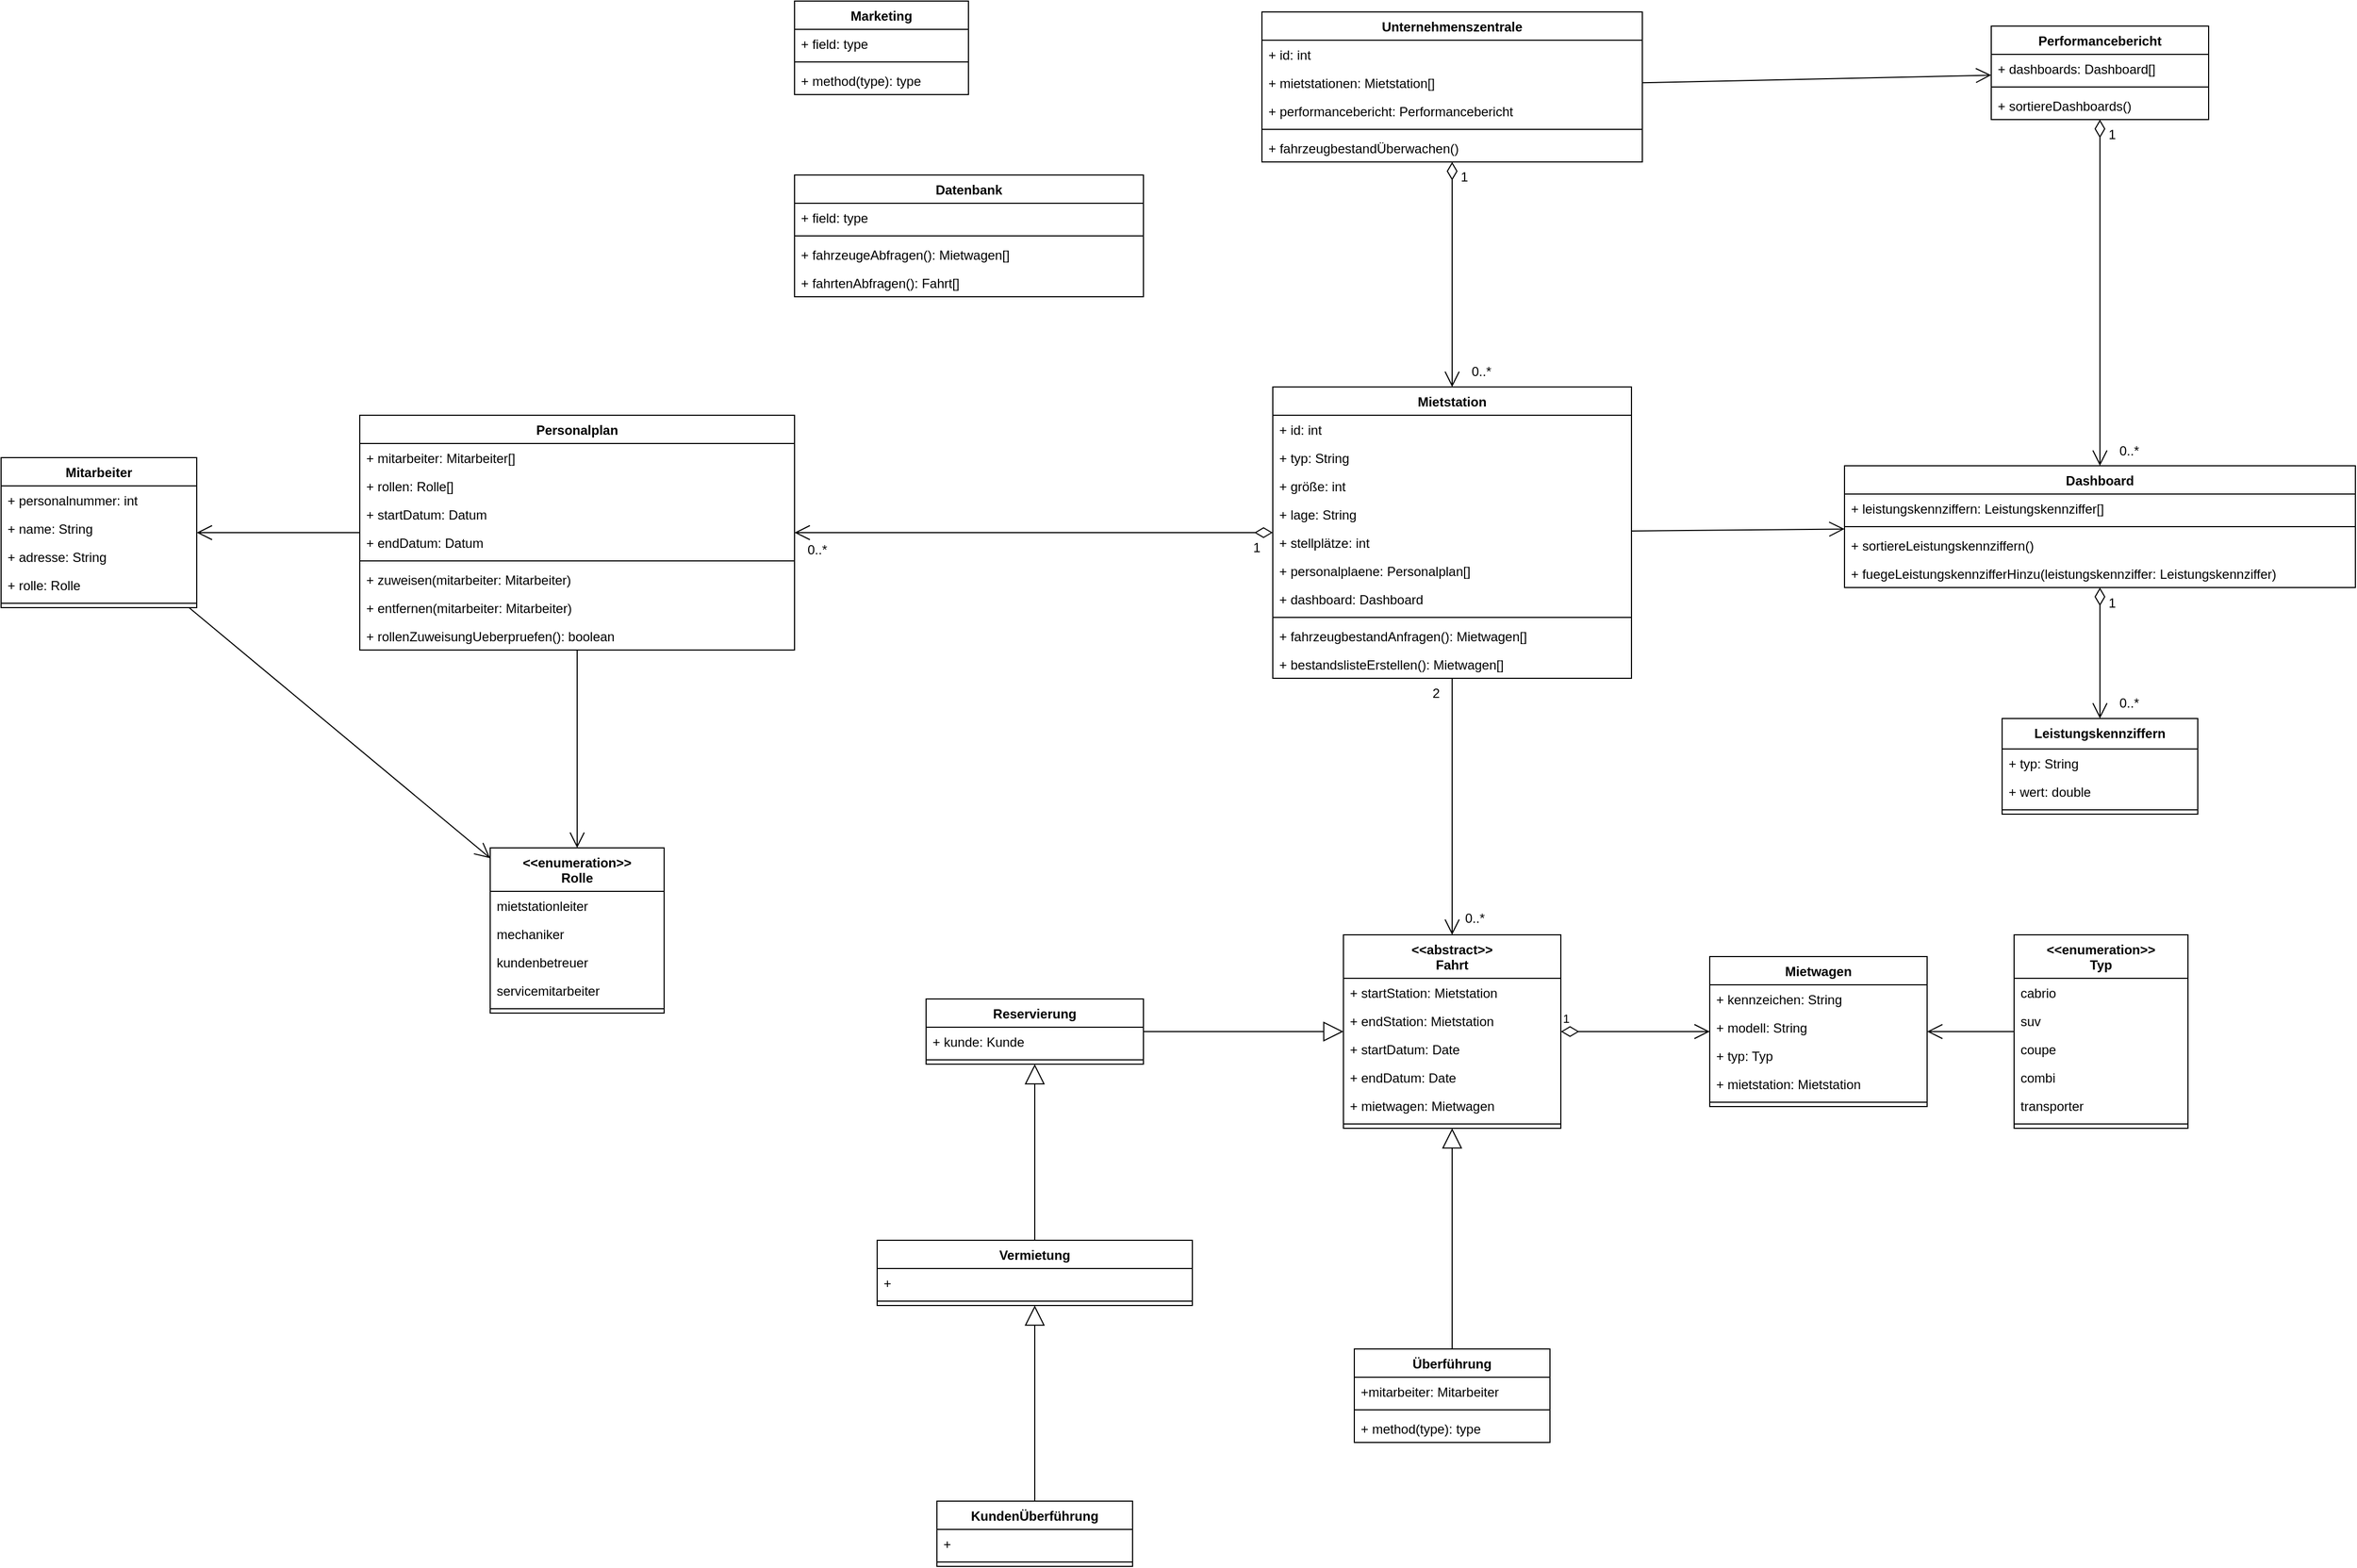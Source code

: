 <mxfile version="16.2.2" type="github">
  <diagram id="ZMPBVdDReR-dd0KNUXKv" name="Page-1">
    <mxGraphModel dx="3147" dy="881" grid="1" gridSize="10" guides="1" tooltips="1" connect="1" arrows="1" fold="1" page="1" pageScale="1" pageWidth="1600" pageHeight="900" math="0" shadow="0">
      <root>
        <mxCell id="0" />
        <mxCell id="1" parent="0" />
        <mxCell id="JOfPQrPtgQj5ozjjMgrj-1" value="Mietstation" style="swimlane;fontStyle=1;align=center;verticalAlign=top;childLayout=stackLayout;horizontal=1;startSize=26;horizontalStack=0;resizeParent=1;resizeParentMax=0;resizeLast=0;collapsible=1;marginBottom=0;" parent="1" vertex="1">
          <mxGeometry x="-81" y="395" width="330" height="268" as="geometry" />
        </mxCell>
        <mxCell id="JOfPQrPtgQj5ozjjMgrj-76" value="+ id: int" style="text;strokeColor=none;fillColor=none;align=left;verticalAlign=top;spacingLeft=4;spacingRight=4;overflow=hidden;rotatable=0;points=[[0,0.5],[1,0.5]];portConstraint=eastwest;" parent="JOfPQrPtgQj5ozjjMgrj-1" vertex="1">
          <mxGeometry y="26" width="330" height="26" as="geometry" />
        </mxCell>
        <mxCell id="JOfPQrPtgQj5ozjjMgrj-2" value="+ typ: String" style="text;strokeColor=none;fillColor=none;align=left;verticalAlign=top;spacingLeft=4;spacingRight=4;overflow=hidden;rotatable=0;points=[[0,0.5],[1,0.5]];portConstraint=eastwest;" parent="JOfPQrPtgQj5ozjjMgrj-1" vertex="1">
          <mxGeometry y="52" width="330" height="26" as="geometry" />
        </mxCell>
        <mxCell id="JOfPQrPtgQj5ozjjMgrj-73" value="+ größe: int" style="text;strokeColor=none;fillColor=none;align=left;verticalAlign=top;spacingLeft=4;spacingRight=4;overflow=hidden;rotatable=0;points=[[0,0.5],[1,0.5]];portConstraint=eastwest;" parent="JOfPQrPtgQj5ozjjMgrj-1" vertex="1">
          <mxGeometry y="78" width="330" height="26" as="geometry" />
        </mxCell>
        <mxCell id="JOfPQrPtgQj5ozjjMgrj-74" value="+ lage: String" style="text;strokeColor=none;fillColor=none;align=left;verticalAlign=top;spacingLeft=4;spacingRight=4;overflow=hidden;rotatable=0;points=[[0,0.5],[1,0.5]];portConstraint=eastwest;" parent="JOfPQrPtgQj5ozjjMgrj-1" vertex="1">
          <mxGeometry y="104" width="330" height="26" as="geometry" />
        </mxCell>
        <mxCell id="JOfPQrPtgQj5ozjjMgrj-77" value="+ stellplätze: int" style="text;strokeColor=none;fillColor=none;align=left;verticalAlign=top;spacingLeft=4;spacingRight=4;overflow=hidden;rotatable=0;points=[[0,0.5],[1,0.5]];portConstraint=eastwest;" parent="JOfPQrPtgQj5ozjjMgrj-1" vertex="1">
          <mxGeometry y="130" width="330" height="26" as="geometry" />
        </mxCell>
        <mxCell id="keo7LRHrqXR6IUppqkBO-17" value="+ personalplaene: Personalplan[]" style="text;strokeColor=none;fillColor=none;align=left;verticalAlign=top;spacingLeft=4;spacingRight=4;overflow=hidden;rotatable=0;points=[[0,0.5],[1,0.5]];portConstraint=eastwest;fontSize=12;" parent="JOfPQrPtgQj5ozjjMgrj-1" vertex="1">
          <mxGeometry y="156" width="330" height="26" as="geometry" />
        </mxCell>
        <mxCell id="keo7LRHrqXR6IUppqkBO-25" value="+ dashboard: Dashboard" style="text;strokeColor=none;fillColor=none;align=left;verticalAlign=top;spacingLeft=4;spacingRight=4;overflow=hidden;rotatable=0;points=[[0,0.5],[1,0.5]];portConstraint=eastwest;fontSize=12;" parent="JOfPQrPtgQj5ozjjMgrj-1" vertex="1">
          <mxGeometry y="182" width="330" height="26" as="geometry" />
        </mxCell>
        <mxCell id="JOfPQrPtgQj5ozjjMgrj-3" value="" style="line;strokeWidth=1;fillColor=none;align=left;verticalAlign=middle;spacingTop=-1;spacingLeft=3;spacingRight=3;rotatable=0;labelPosition=right;points=[];portConstraint=eastwest;" parent="JOfPQrPtgQj5ozjjMgrj-1" vertex="1">
          <mxGeometry y="208" width="330" height="8" as="geometry" />
        </mxCell>
        <mxCell id="JOfPQrPtgQj5ozjjMgrj-243" value="+ fahrzeugbestandAnfragen(): Mietwagen[]" style="text;strokeColor=none;fillColor=none;align=left;verticalAlign=top;spacingLeft=4;spacingRight=4;overflow=hidden;rotatable=0;points=[[0,0.5],[1,0.5]];portConstraint=eastwest;" parent="JOfPQrPtgQj5ozjjMgrj-1" vertex="1">
          <mxGeometry y="216" width="330" height="26" as="geometry" />
        </mxCell>
        <mxCell id="MEVId7LGXu_88SaHKJN4-26" value="+ bestandslisteErstellen(): Mietwagen[]" style="text;strokeColor=none;fillColor=none;align=left;verticalAlign=top;spacingLeft=4;spacingRight=4;overflow=hidden;rotatable=0;points=[[0,0.5],[1,0.5]];portConstraint=eastwest;" vertex="1" parent="JOfPQrPtgQj5ozjjMgrj-1">
          <mxGeometry y="242" width="330" height="26" as="geometry" />
        </mxCell>
        <mxCell id="JOfPQrPtgQj5ozjjMgrj-5" value="Mietwagen" style="swimlane;fontStyle=1;align=center;verticalAlign=top;childLayout=stackLayout;horizontal=1;startSize=26;horizontalStack=0;resizeParent=1;resizeParentMax=0;resizeLast=0;collapsible=1;marginBottom=0;" parent="1" vertex="1">
          <mxGeometry x="321" y="919" width="200" height="138" as="geometry" />
        </mxCell>
        <mxCell id="JOfPQrPtgQj5ozjjMgrj-6" value="+ kennzeichen: String" style="text;strokeColor=none;fillColor=none;align=left;verticalAlign=top;spacingLeft=4;spacingRight=4;overflow=hidden;rotatable=0;points=[[0,0.5],[1,0.5]];portConstraint=eastwest;" parent="JOfPQrPtgQj5ozjjMgrj-5" vertex="1">
          <mxGeometry y="26" width="200" height="26" as="geometry" />
        </mxCell>
        <mxCell id="JOfPQrPtgQj5ozjjMgrj-118" value="+ modell: String" style="text;strokeColor=none;fillColor=none;align=left;verticalAlign=top;spacingLeft=4;spacingRight=4;overflow=hidden;rotatable=0;points=[[0,0.5],[1,0.5]];portConstraint=eastwest;" parent="JOfPQrPtgQj5ozjjMgrj-5" vertex="1">
          <mxGeometry y="52" width="200" height="26" as="geometry" />
        </mxCell>
        <mxCell id="keo7LRHrqXR6IUppqkBO-39" value="+ typ: Typ" style="text;strokeColor=none;fillColor=none;align=left;verticalAlign=top;spacingLeft=4;spacingRight=4;overflow=hidden;rotatable=0;points=[[0,0.5],[1,0.5]];portConstraint=eastwest;fontSize=12;" parent="JOfPQrPtgQj5ozjjMgrj-5" vertex="1">
          <mxGeometry y="78" width="200" height="26" as="geometry" />
        </mxCell>
        <mxCell id="keo7LRHrqXR6IUppqkBO-50" value="+ mietstation: Mietstation" style="text;strokeColor=none;fillColor=none;align=left;verticalAlign=top;spacingLeft=4;spacingRight=4;overflow=hidden;rotatable=0;points=[[0,0.5],[1,0.5]];portConstraint=eastwest;fontSize=12;" parent="JOfPQrPtgQj5ozjjMgrj-5" vertex="1">
          <mxGeometry y="104" width="200" height="26" as="geometry" />
        </mxCell>
        <mxCell id="JOfPQrPtgQj5ozjjMgrj-7" value="" style="line;strokeWidth=1;fillColor=none;align=left;verticalAlign=middle;spacingTop=-1;spacingLeft=3;spacingRight=3;rotatable=0;labelPosition=right;points=[];portConstraint=eastwest;" parent="JOfPQrPtgQj5ozjjMgrj-5" vertex="1">
          <mxGeometry y="130" width="200" height="8" as="geometry" />
        </mxCell>
        <mxCell id="JOfPQrPtgQj5ozjjMgrj-29" value="Unternehmenszentrale" style="swimlane;fontStyle=1;align=center;verticalAlign=top;childLayout=stackLayout;horizontal=1;startSize=26;horizontalStack=0;resizeParent=1;resizeParentMax=0;resizeLast=0;collapsible=1;marginBottom=0;" parent="1" vertex="1">
          <mxGeometry x="-91" y="50" width="350" height="138" as="geometry" />
        </mxCell>
        <mxCell id="JOfPQrPtgQj5ozjjMgrj-75" value="+ id: int" style="text;strokeColor=none;fillColor=none;align=left;verticalAlign=top;spacingLeft=4;spacingRight=4;overflow=hidden;rotatable=0;points=[[0,0.5],[1,0.5]];portConstraint=eastwest;" parent="JOfPQrPtgQj5ozjjMgrj-29" vertex="1">
          <mxGeometry y="26" width="350" height="26" as="geometry" />
        </mxCell>
        <mxCell id="keo7LRHrqXR6IUppqkBO-21" value="+ mietstationen: Mietstation[]" style="text;strokeColor=none;fillColor=none;align=left;verticalAlign=top;spacingLeft=4;spacingRight=4;overflow=hidden;rotatable=0;points=[[0,0.5],[1,0.5]];portConstraint=eastwest;fontSize=12;" parent="JOfPQrPtgQj5ozjjMgrj-29" vertex="1">
          <mxGeometry y="52" width="350" height="26" as="geometry" />
        </mxCell>
        <mxCell id="JOfPQrPtgQj5ozjjMgrj-183" value="+ performancebericht: Performancebericht" style="text;strokeColor=none;fillColor=none;align=left;verticalAlign=top;spacingLeft=4;spacingRight=4;overflow=hidden;rotatable=0;points=[[0,0.5],[1,0.5]];portConstraint=eastwest;" parent="JOfPQrPtgQj5ozjjMgrj-29" vertex="1">
          <mxGeometry y="78" width="350" height="26" as="geometry" />
        </mxCell>
        <mxCell id="JOfPQrPtgQj5ozjjMgrj-31" value="" style="line;strokeWidth=1;fillColor=none;align=left;verticalAlign=middle;spacingTop=-1;spacingLeft=3;spacingRight=3;rotatable=0;labelPosition=right;points=[];portConstraint=eastwest;" parent="JOfPQrPtgQj5ozjjMgrj-29" vertex="1">
          <mxGeometry y="104" width="350" height="8" as="geometry" />
        </mxCell>
        <mxCell id="MEVId7LGXu_88SaHKJN4-25" value="+ fahrzeugbestandÜberwachen()" style="text;strokeColor=none;fillColor=none;align=left;verticalAlign=top;spacingLeft=4;spacingRight=4;overflow=hidden;rotatable=0;points=[[0,0.5],[1,0.5]];portConstraint=eastwest;" vertex="1" parent="JOfPQrPtgQj5ozjjMgrj-29">
          <mxGeometry y="112" width="350" height="26" as="geometry" />
        </mxCell>
        <mxCell id="JOfPQrPtgQj5ozjjMgrj-33" value="Performancebericht" style="swimlane;fontStyle=1;align=center;verticalAlign=top;childLayout=stackLayout;horizontal=1;startSize=26;horizontalStack=0;resizeParent=1;resizeParentMax=0;resizeLast=0;collapsible=1;marginBottom=0;" parent="1" vertex="1">
          <mxGeometry x="580" y="63" width="200" height="86" as="geometry" />
        </mxCell>
        <mxCell id="JOfPQrPtgQj5ozjjMgrj-34" value="+ dashboards: Dashboard[]" style="text;strokeColor=none;fillColor=none;align=left;verticalAlign=top;spacingLeft=4;spacingRight=4;overflow=hidden;rotatable=0;points=[[0,0.5],[1,0.5]];portConstraint=eastwest;" parent="JOfPQrPtgQj5ozjjMgrj-33" vertex="1">
          <mxGeometry y="26" width="200" height="26" as="geometry" />
        </mxCell>
        <mxCell id="JOfPQrPtgQj5ozjjMgrj-35" value="" style="line;strokeWidth=1;fillColor=none;align=left;verticalAlign=middle;spacingTop=-1;spacingLeft=3;spacingRight=3;rotatable=0;labelPosition=right;points=[];portConstraint=eastwest;" parent="JOfPQrPtgQj5ozjjMgrj-33" vertex="1">
          <mxGeometry y="52" width="200" height="8" as="geometry" />
        </mxCell>
        <mxCell id="keo7LRHrqXR6IUppqkBO-32" value="+ sortiereDashboards()" style="text;strokeColor=none;fillColor=none;align=left;verticalAlign=top;spacingLeft=4;spacingRight=4;overflow=hidden;rotatable=0;points=[[0,0.5],[1,0.5]];portConstraint=eastwest;fontSize=12;" parent="JOfPQrPtgQj5ozjjMgrj-33" vertex="1">
          <mxGeometry y="60" width="200" height="26" as="geometry" />
        </mxCell>
        <mxCell id="JOfPQrPtgQj5ozjjMgrj-37" value="Dashboard" style="swimlane;fontStyle=1;align=center;verticalAlign=top;childLayout=stackLayout;horizontal=1;startSize=26;horizontalStack=0;resizeParent=1;resizeParentMax=0;resizeLast=0;collapsible=1;marginBottom=0;" parent="1" vertex="1">
          <mxGeometry x="445" y="467.53" width="470" height="112" as="geometry" />
        </mxCell>
        <mxCell id="keo7LRHrqXR6IUppqkBO-27" value="+ leistungskennziffern: Leistungskennziffer[]" style="text;strokeColor=none;fillColor=none;align=left;verticalAlign=top;spacingLeft=4;spacingRight=4;overflow=hidden;rotatable=0;points=[[0,0.5],[1,0.5]];portConstraint=eastwest;fontSize=12;" parent="JOfPQrPtgQj5ozjjMgrj-37" vertex="1">
          <mxGeometry y="26" width="470" height="26" as="geometry" />
        </mxCell>
        <mxCell id="JOfPQrPtgQj5ozjjMgrj-39" value="" style="line;strokeWidth=1;fillColor=none;align=left;verticalAlign=middle;spacingTop=-1;spacingLeft=3;spacingRight=3;rotatable=0;labelPosition=right;points=[];portConstraint=eastwest;" parent="JOfPQrPtgQj5ozjjMgrj-37" vertex="1">
          <mxGeometry y="52" width="470" height="8" as="geometry" />
        </mxCell>
        <mxCell id="keo7LRHrqXR6IUppqkBO-33" value="+ sortiereLeistungskennziffern()" style="text;strokeColor=none;fillColor=none;align=left;verticalAlign=top;spacingLeft=4;spacingRight=4;overflow=hidden;rotatable=0;points=[[0,0.5],[1,0.5]];portConstraint=eastwest;fontSize=12;" parent="JOfPQrPtgQj5ozjjMgrj-37" vertex="1">
          <mxGeometry y="60" width="470" height="26" as="geometry" />
        </mxCell>
        <mxCell id="keo7LRHrqXR6IUppqkBO-31" value="+ fuegeLeistungskennzifferHinzu(leistungskennziffer: Leistungskennziffer)" style="text;strokeColor=none;fillColor=none;align=left;verticalAlign=top;spacingLeft=4;spacingRight=4;overflow=hidden;rotatable=0;points=[[0,0.5],[1,0.5]];portConstraint=eastwest;fontSize=12;" parent="JOfPQrPtgQj5ozjjMgrj-37" vertex="1">
          <mxGeometry y="86" width="470" height="26" as="geometry" />
        </mxCell>
        <mxCell id="JOfPQrPtgQj5ozjjMgrj-41" value="Mitarbeiter" style="swimlane;fontStyle=1;align=center;verticalAlign=top;childLayout=stackLayout;horizontal=1;startSize=26;horizontalStack=0;resizeParent=1;resizeParentMax=0;resizeLast=0;collapsible=1;marginBottom=0;" parent="1" vertex="1">
          <mxGeometry x="-1251" y="460" width="180" height="138" as="geometry" />
        </mxCell>
        <mxCell id="JOfPQrPtgQj5ozjjMgrj-206" value="+ personalnummer: int" style="text;strokeColor=none;fillColor=none;align=left;verticalAlign=top;spacingLeft=4;spacingRight=4;overflow=hidden;rotatable=0;points=[[0,0.5],[1,0.5]];portConstraint=eastwest;" parent="JOfPQrPtgQj5ozjjMgrj-41" vertex="1">
          <mxGeometry y="26" width="180" height="26" as="geometry" />
        </mxCell>
        <mxCell id="keo7LRHrqXR6IUppqkBO-5" value="+ name: String" style="text;strokeColor=none;fillColor=none;align=left;verticalAlign=top;spacingLeft=4;spacingRight=4;overflow=hidden;rotatable=0;points=[[0,0.5],[1,0.5]];portConstraint=eastwest;fontSize=12;" parent="JOfPQrPtgQj5ozjjMgrj-41" vertex="1">
          <mxGeometry y="52" width="180" height="26" as="geometry" />
        </mxCell>
        <mxCell id="keo7LRHrqXR6IUppqkBO-6" value="+ adresse: String" style="text;strokeColor=none;fillColor=none;align=left;verticalAlign=top;spacingLeft=4;spacingRight=4;overflow=hidden;rotatable=0;points=[[0,0.5],[1,0.5]];portConstraint=eastwest;fontSize=12;" parent="JOfPQrPtgQj5ozjjMgrj-41" vertex="1">
          <mxGeometry y="78" width="180" height="26" as="geometry" />
        </mxCell>
        <mxCell id="JOfPQrPtgQj5ozjjMgrj-42" value="+ rolle: Rolle" style="text;strokeColor=none;fillColor=none;align=left;verticalAlign=top;spacingLeft=4;spacingRight=4;overflow=hidden;rotatable=0;points=[[0,0.5],[1,0.5]];portConstraint=eastwest;" parent="JOfPQrPtgQj5ozjjMgrj-41" vertex="1">
          <mxGeometry y="104" width="180" height="26" as="geometry" />
        </mxCell>
        <mxCell id="JOfPQrPtgQj5ozjjMgrj-43" value="" style="line;strokeWidth=1;fillColor=none;align=left;verticalAlign=middle;spacingTop=-1;spacingLeft=3;spacingRight=3;rotatable=0;labelPosition=right;points=[];portConstraint=eastwest;" parent="JOfPQrPtgQj5ozjjMgrj-41" vertex="1">
          <mxGeometry y="130" width="180" height="8" as="geometry" />
        </mxCell>
        <mxCell id="JOfPQrPtgQj5ozjjMgrj-45" value="&lt;&lt;enumeration&gt;&gt;&#xa;Rolle" style="swimlane;fontStyle=1;align=center;verticalAlign=top;childLayout=stackLayout;horizontal=1;startSize=40;horizontalStack=0;resizeParent=1;resizeParentMax=0;resizeLast=0;collapsible=1;marginBottom=0;" parent="1" vertex="1">
          <mxGeometry x="-801" y="819" width="160" height="152" as="geometry" />
        </mxCell>
        <mxCell id="JOfPQrPtgQj5ozjjMgrj-46" value="mietstationleiter" style="text;strokeColor=none;fillColor=none;align=left;verticalAlign=top;spacingLeft=4;spacingRight=4;overflow=hidden;rotatable=0;points=[[0,0.5],[1,0.5]];portConstraint=eastwest;" parent="JOfPQrPtgQj5ozjjMgrj-45" vertex="1">
          <mxGeometry y="40" width="160" height="26" as="geometry" />
        </mxCell>
        <mxCell id="keo7LRHrqXR6IUppqkBO-7" value="mechaniker" style="text;strokeColor=none;fillColor=none;align=left;verticalAlign=top;spacingLeft=4;spacingRight=4;overflow=hidden;rotatable=0;points=[[0,0.5],[1,0.5]];portConstraint=eastwest;fontSize=12;" parent="JOfPQrPtgQj5ozjjMgrj-45" vertex="1">
          <mxGeometry y="66" width="160" height="26" as="geometry" />
        </mxCell>
        <mxCell id="keo7LRHrqXR6IUppqkBO-8" value="kundenbetreuer" style="text;strokeColor=none;fillColor=none;align=left;verticalAlign=top;spacingLeft=4;spacingRight=4;overflow=hidden;rotatable=0;points=[[0,0.5],[1,0.5]];portConstraint=eastwest;fontSize=12;" parent="JOfPQrPtgQj5ozjjMgrj-45" vertex="1">
          <mxGeometry y="92" width="160" height="26" as="geometry" />
        </mxCell>
        <mxCell id="keo7LRHrqXR6IUppqkBO-9" value="servicemitarbeiter" style="text;strokeColor=none;fillColor=none;align=left;verticalAlign=top;spacingLeft=4;spacingRight=4;overflow=hidden;rotatable=0;points=[[0,0.5],[1,0.5]];portConstraint=eastwest;fontSize=12;" parent="JOfPQrPtgQj5ozjjMgrj-45" vertex="1">
          <mxGeometry y="118" width="160" height="26" as="geometry" />
        </mxCell>
        <mxCell id="JOfPQrPtgQj5ozjjMgrj-47" value="" style="line;strokeWidth=1;fillColor=none;align=left;verticalAlign=middle;spacingTop=-1;spacingLeft=3;spacingRight=3;rotatable=0;labelPosition=right;points=[];portConstraint=eastwest;" parent="JOfPQrPtgQj5ozjjMgrj-45" vertex="1">
          <mxGeometry y="144" width="160" height="8" as="geometry" />
        </mxCell>
        <mxCell id="JOfPQrPtgQj5ozjjMgrj-53" value="Vermietung" style="swimlane;fontStyle=1;align=center;verticalAlign=top;childLayout=stackLayout;horizontal=1;startSize=26;horizontalStack=0;resizeParent=1;resizeParentMax=0;resizeLast=0;collapsible=1;marginBottom=0;" parent="1" vertex="1">
          <mxGeometry x="-445" y="1180" width="290" height="60" as="geometry" />
        </mxCell>
        <mxCell id="MEVId7LGXu_88SaHKJN4-15" value="+ " style="text;strokeColor=none;fillColor=none;align=left;verticalAlign=top;spacingLeft=4;spacingRight=4;overflow=hidden;rotatable=0;points=[[0,0.5],[1,0.5]];portConstraint=eastwest;" vertex="1" parent="JOfPQrPtgQj5ozjjMgrj-53">
          <mxGeometry y="26" width="290" height="26" as="geometry" />
        </mxCell>
        <mxCell id="JOfPQrPtgQj5ozjjMgrj-55" value="" style="line;strokeWidth=1;fillColor=none;align=left;verticalAlign=middle;spacingTop=-1;spacingLeft=3;spacingRight=3;rotatable=0;labelPosition=right;points=[];portConstraint=eastwest;" parent="JOfPQrPtgQj5ozjjMgrj-53" vertex="1">
          <mxGeometry y="52" width="290" height="8" as="geometry" />
        </mxCell>
        <mxCell id="JOfPQrPtgQj5ozjjMgrj-125" value="Reservierung" style="swimlane;fontStyle=1;align=center;verticalAlign=top;childLayout=stackLayout;horizontal=1;startSize=26;horizontalStack=0;resizeParent=1;resizeParentMax=0;resizeLast=0;collapsible=1;marginBottom=0;" parent="1" vertex="1">
          <mxGeometry x="-400" y="958" width="200" height="60" as="geometry" />
        </mxCell>
        <mxCell id="MEVId7LGXu_88SaHKJN4-6" value="+ kunde: Kunde" style="text;strokeColor=none;fillColor=none;align=left;verticalAlign=top;spacingLeft=4;spacingRight=4;overflow=hidden;rotatable=0;points=[[0,0.5],[1,0.5]];portConstraint=eastwest;" vertex="1" parent="JOfPQrPtgQj5ozjjMgrj-125">
          <mxGeometry y="26" width="200" height="26" as="geometry" />
        </mxCell>
        <mxCell id="JOfPQrPtgQj5ozjjMgrj-127" value="" style="line;strokeWidth=1;fillColor=none;align=left;verticalAlign=middle;spacingTop=-1;spacingLeft=3;spacingRight=3;rotatable=0;labelPosition=right;points=[];portConstraint=eastwest;" parent="JOfPQrPtgQj5ozjjMgrj-125" vertex="1">
          <mxGeometry y="52" width="200" height="8" as="geometry" />
        </mxCell>
        <mxCell id="JOfPQrPtgQj5ozjjMgrj-156" value="Leistungskennziffern" style="swimlane;fontStyle=1;align=center;verticalAlign=top;childLayout=stackLayout;horizontal=1;startSize=28;horizontalStack=0;resizeParent=1;resizeParentMax=0;resizeLast=0;collapsible=1;marginBottom=0;" parent="1" vertex="1">
          <mxGeometry x="590" y="700" width="180" height="88" as="geometry" />
        </mxCell>
        <mxCell id="JOfPQrPtgQj5ozjjMgrj-162" value="+ typ: String" style="text;strokeColor=none;fillColor=none;align=left;verticalAlign=top;spacingLeft=4;spacingRight=4;overflow=hidden;rotatable=0;points=[[0,0.5],[1,0.5]];portConstraint=eastwest;" parent="JOfPQrPtgQj5ozjjMgrj-156" vertex="1">
          <mxGeometry y="28" width="180" height="26" as="geometry" />
        </mxCell>
        <mxCell id="JOfPQrPtgQj5ozjjMgrj-176" value="+ wert: double" style="text;strokeColor=none;fillColor=none;align=left;verticalAlign=top;spacingLeft=4;spacingRight=4;overflow=hidden;rotatable=0;points=[[0,0.5],[1,0.5]];portConstraint=eastwest;" parent="JOfPQrPtgQj5ozjjMgrj-156" vertex="1">
          <mxGeometry y="54" width="180" height="26" as="geometry" />
        </mxCell>
        <mxCell id="JOfPQrPtgQj5ozjjMgrj-158" value="" style="line;strokeWidth=1;fillColor=none;align=left;verticalAlign=middle;spacingTop=-1;spacingLeft=3;spacingRight=3;rotatable=0;labelPosition=right;points=[];portConstraint=eastwest;" parent="JOfPQrPtgQj5ozjjMgrj-156" vertex="1">
          <mxGeometry y="80" width="180" height="8" as="geometry" />
        </mxCell>
        <mxCell id="JOfPQrPtgQj5ozjjMgrj-196" value="Personalplan" style="swimlane;fontStyle=1;align=center;verticalAlign=top;childLayout=stackLayout;horizontal=1;startSize=26;horizontalStack=0;resizeParent=1;resizeParentMax=0;resizeLast=0;collapsible=1;marginBottom=0;" parent="1" vertex="1">
          <mxGeometry x="-921" y="421" width="400" height="216" as="geometry" />
        </mxCell>
        <mxCell id="JOfPQrPtgQj5ozjjMgrj-217" value="+ mitarbeiter: Mitarbeiter[]" style="text;strokeColor=none;fillColor=none;align=left;verticalAlign=top;spacingLeft=4;spacingRight=4;overflow=hidden;rotatable=0;points=[[0,0.5],[1,0.5]];portConstraint=eastwest;" parent="JOfPQrPtgQj5ozjjMgrj-196" vertex="1">
          <mxGeometry y="26" width="400" height="26" as="geometry" />
        </mxCell>
        <mxCell id="keo7LRHrqXR6IUppqkBO-4" value="+ rollen: Rolle[]" style="text;strokeColor=none;fillColor=none;align=left;verticalAlign=top;spacingLeft=4;spacingRight=4;overflow=hidden;rotatable=0;points=[[0,0.5],[1,0.5]];portConstraint=eastwest;fontSize=12;" parent="JOfPQrPtgQj5ozjjMgrj-196" vertex="1">
          <mxGeometry y="52" width="400" height="26" as="geometry" />
        </mxCell>
        <mxCell id="keo7LRHrqXR6IUppqkBO-2" value="+ startDatum: Datum" style="text;strokeColor=none;fillColor=none;align=left;verticalAlign=top;spacingLeft=4;spacingRight=4;overflow=hidden;rotatable=0;points=[[0,0.5],[1,0.5]];portConstraint=eastwest;fontSize=12;" parent="JOfPQrPtgQj5ozjjMgrj-196" vertex="1">
          <mxGeometry y="78" width="400" height="26" as="geometry" />
        </mxCell>
        <mxCell id="keo7LRHrqXR6IUppqkBO-3" value="+ endDatum: Datum" style="text;strokeColor=none;fillColor=none;align=left;verticalAlign=top;spacingLeft=4;spacingRight=4;overflow=hidden;rotatable=0;points=[[0,0.5],[1,0.5]];portConstraint=eastwest;fontSize=12;" parent="JOfPQrPtgQj5ozjjMgrj-196" vertex="1">
          <mxGeometry y="104" width="400" height="26" as="geometry" />
        </mxCell>
        <mxCell id="JOfPQrPtgQj5ozjjMgrj-198" value="" style="line;strokeWidth=1;fillColor=none;align=left;verticalAlign=middle;spacingTop=-1;spacingLeft=3;spacingRight=3;rotatable=0;labelPosition=right;points=[];portConstraint=eastwest;" parent="JOfPQrPtgQj5ozjjMgrj-196" vertex="1">
          <mxGeometry y="130" width="400" height="8" as="geometry" />
        </mxCell>
        <mxCell id="JOfPQrPtgQj5ozjjMgrj-199" value="+ zuweisen(mitarbeiter: Mitarbeiter)" style="text;strokeColor=none;fillColor=none;align=left;verticalAlign=top;spacingLeft=4;spacingRight=4;overflow=hidden;rotatable=0;points=[[0,0.5],[1,0.5]];portConstraint=eastwest;" parent="JOfPQrPtgQj5ozjjMgrj-196" vertex="1">
          <mxGeometry y="138" width="400" height="26" as="geometry" />
        </mxCell>
        <mxCell id="JOfPQrPtgQj5ozjjMgrj-219" value="+ entfernen(mitarbeiter: Mitarbeiter)" style="text;strokeColor=none;fillColor=none;align=left;verticalAlign=top;spacingLeft=4;spacingRight=4;overflow=hidden;rotatable=0;points=[[0,0.5],[1,0.5]];portConstraint=eastwest;" parent="JOfPQrPtgQj5ozjjMgrj-196" vertex="1">
          <mxGeometry y="164" width="400" height="26" as="geometry" />
        </mxCell>
        <mxCell id="JOfPQrPtgQj5ozjjMgrj-218" value="+ rollenZuweisungUeberpruefen(): boolean" style="text;strokeColor=none;fillColor=none;align=left;verticalAlign=top;spacingLeft=4;spacingRight=4;overflow=hidden;rotatable=0;points=[[0,0.5],[1,0.5]];portConstraint=eastwest;" parent="JOfPQrPtgQj5ozjjMgrj-196" vertex="1">
          <mxGeometry y="190" width="400" height="26" as="geometry" />
        </mxCell>
        <mxCell id="JOfPQrPtgQj5ozjjMgrj-239" value="Überführung" style="swimlane;fontStyle=1;align=center;verticalAlign=top;childLayout=stackLayout;horizontal=1;startSize=26;horizontalStack=0;resizeParent=1;resizeParentMax=0;resizeLast=0;collapsible=1;marginBottom=0;" parent="1" vertex="1">
          <mxGeometry x="-6" y="1280" width="180" height="86" as="geometry" />
        </mxCell>
        <mxCell id="JOfPQrPtgQj5ozjjMgrj-240" value="+mitarbeiter: Mitarbeiter" style="text;strokeColor=none;fillColor=none;align=left;verticalAlign=top;spacingLeft=4;spacingRight=4;overflow=hidden;rotatable=0;points=[[0,0.5],[1,0.5]];portConstraint=eastwest;" parent="JOfPQrPtgQj5ozjjMgrj-239" vertex="1">
          <mxGeometry y="26" width="180" height="26" as="geometry" />
        </mxCell>
        <mxCell id="JOfPQrPtgQj5ozjjMgrj-241" value="" style="line;strokeWidth=1;fillColor=none;align=left;verticalAlign=middle;spacingTop=-1;spacingLeft=3;spacingRight=3;rotatable=0;labelPosition=right;points=[];portConstraint=eastwest;" parent="JOfPQrPtgQj5ozjjMgrj-239" vertex="1">
          <mxGeometry y="52" width="180" height="8" as="geometry" />
        </mxCell>
        <mxCell id="JOfPQrPtgQj5ozjjMgrj-242" value="+ method(type): type" style="text;strokeColor=none;fillColor=none;align=left;verticalAlign=top;spacingLeft=4;spacingRight=4;overflow=hidden;rotatable=0;points=[[0,0.5],[1,0.5]];portConstraint=eastwest;" parent="JOfPQrPtgQj5ozjjMgrj-239" vertex="1">
          <mxGeometry y="60" width="180" height="26" as="geometry" />
        </mxCell>
        <mxCell id="keo7LRHrqXR6IUppqkBO-13" value="" style="endArrow=open;endFill=1;endSize=12;html=1;rounded=0;fontSize=12;" parent="1" source="JOfPQrPtgQj5ozjjMgrj-41" target="JOfPQrPtgQj5ozjjMgrj-45" edge="1">
          <mxGeometry width="160" relative="1" as="geometry">
            <mxPoint x="-561" y="861" as="sourcePoint" />
            <mxPoint x="-401" y="861" as="targetPoint" />
          </mxGeometry>
        </mxCell>
        <mxCell id="keo7LRHrqXR6IUppqkBO-15" value="" style="endArrow=open;endFill=1;endSize=12;html=1;rounded=0;fontSize=12;" parent="1" source="JOfPQrPtgQj5ozjjMgrj-196" target="JOfPQrPtgQj5ozjjMgrj-41" edge="1">
          <mxGeometry width="160" relative="1" as="geometry">
            <mxPoint x="-821" y="801" as="sourcePoint" />
            <mxPoint x="-661" y="801" as="targetPoint" />
          </mxGeometry>
        </mxCell>
        <mxCell id="keo7LRHrqXR6IUppqkBO-16" value="" style="endArrow=open;endFill=1;endSize=12;html=1;rounded=0;fontSize=12;" parent="1" source="JOfPQrPtgQj5ozjjMgrj-196" target="JOfPQrPtgQj5ozjjMgrj-45" edge="1">
          <mxGeometry width="160" relative="1" as="geometry">
            <mxPoint x="-331" y="581" as="sourcePoint" />
            <mxPoint x="-171" y="581" as="targetPoint" />
          </mxGeometry>
        </mxCell>
        <mxCell id="keo7LRHrqXR6IUppqkBO-18" value="" style="endArrow=open;html=1;endSize=12;startArrow=diamondThin;startSize=14;startFill=0;edgeStyle=orthogonalEdgeStyle;rounded=0;fontSize=12;" parent="1" source="JOfPQrPtgQj5ozjjMgrj-1" target="JOfPQrPtgQj5ozjjMgrj-196" edge="1">
          <mxGeometry relative="1" as="geometry">
            <mxPoint x="-241" y="651" as="sourcePoint" />
            <mxPoint x="-361" y="711" as="targetPoint" />
          </mxGeometry>
        </mxCell>
        <mxCell id="keo7LRHrqXR6IUppqkBO-19" value="1" style="edgeLabel;resizable=0;html=1;align=left;verticalAlign=top;fontSize=12;" parent="keo7LRHrqXR6IUppqkBO-18" connectable="0" vertex="1">
          <mxGeometry x="-1" relative="1" as="geometry">
            <mxPoint x="-20" as="offset" />
          </mxGeometry>
        </mxCell>
        <mxCell id="keo7LRHrqXR6IUppqkBO-20" value="0..*" style="edgeLabel;resizable=0;html=1;align=right;verticalAlign=top;fontSize=12;" parent="keo7LRHrqXR6IUppqkBO-18" connectable="0" vertex="1">
          <mxGeometry x="1" relative="1" as="geometry">
            <mxPoint x="30" y="2" as="offset" />
          </mxGeometry>
        </mxCell>
        <mxCell id="keo7LRHrqXR6IUppqkBO-22" value="" style="endArrow=open;html=1;endSize=12;startArrow=diamondThin;startSize=14;startFill=0;edgeStyle=orthogonalEdgeStyle;rounded=0;fontSize=12;" parent="1" source="JOfPQrPtgQj5ozjjMgrj-29" target="JOfPQrPtgQj5ozjjMgrj-1" edge="1">
          <mxGeometry relative="1" as="geometry">
            <mxPoint x="-150" y="370" as="sourcePoint" />
            <mxPoint x="10" y="370" as="targetPoint" />
          </mxGeometry>
        </mxCell>
        <mxCell id="keo7LRHrqXR6IUppqkBO-23" value="1" style="edgeLabel;resizable=0;html=1;align=left;verticalAlign=top;fontSize=12;" parent="keo7LRHrqXR6IUppqkBO-22" connectable="0" vertex="1">
          <mxGeometry x="-1" relative="1" as="geometry">
            <mxPoint x="6" as="offset" />
          </mxGeometry>
        </mxCell>
        <mxCell id="keo7LRHrqXR6IUppqkBO-24" value="0..*" style="edgeLabel;resizable=0;html=1;align=right;verticalAlign=top;fontSize=12;" parent="keo7LRHrqXR6IUppqkBO-22" connectable="0" vertex="1">
          <mxGeometry x="1" relative="1" as="geometry">
            <mxPoint x="36" y="-28" as="offset" />
          </mxGeometry>
        </mxCell>
        <mxCell id="keo7LRHrqXR6IUppqkBO-28" value="" style="endArrow=open;html=1;endSize=12;startArrow=diamondThin;startSize=14;startFill=0;edgeStyle=orthogonalEdgeStyle;rounded=0;fontSize=12;" parent="1" source="JOfPQrPtgQj5ozjjMgrj-37" target="JOfPQrPtgQj5ozjjMgrj-156" edge="1">
          <mxGeometry relative="1" as="geometry">
            <mxPoint x="179" y="365.53" as="sourcePoint" />
            <mxPoint x="179" y="572.53" as="targetPoint" />
          </mxGeometry>
        </mxCell>
        <mxCell id="keo7LRHrqXR6IUppqkBO-29" value="1" style="edgeLabel;resizable=0;html=1;align=left;verticalAlign=top;fontSize=12;" parent="keo7LRHrqXR6IUppqkBO-28" connectable="0" vertex="1">
          <mxGeometry x="-1" relative="1" as="geometry">
            <mxPoint x="6" as="offset" />
          </mxGeometry>
        </mxCell>
        <mxCell id="keo7LRHrqXR6IUppqkBO-30" value="0..*" style="edgeLabel;resizable=0;html=1;align=right;verticalAlign=top;fontSize=12;" parent="keo7LRHrqXR6IUppqkBO-28" connectable="0" vertex="1">
          <mxGeometry x="1" relative="1" as="geometry">
            <mxPoint x="36" y="-28" as="offset" />
          </mxGeometry>
        </mxCell>
        <mxCell id="keo7LRHrqXR6IUppqkBO-34" value="" style="endArrow=open;html=1;endSize=12;startArrow=diamondThin;startSize=14;startFill=0;edgeStyle=orthogonalEdgeStyle;rounded=0;fontSize=12;" parent="1" source="JOfPQrPtgQj5ozjjMgrj-33" target="JOfPQrPtgQj5ozjjMgrj-37" edge="1">
          <mxGeometry relative="1" as="geometry">
            <mxPoint x="690" y="432" as="sourcePoint" />
            <mxPoint x="690" y="490" as="targetPoint" />
          </mxGeometry>
        </mxCell>
        <mxCell id="keo7LRHrqXR6IUppqkBO-35" value="1" style="edgeLabel;resizable=0;html=1;align=left;verticalAlign=top;fontSize=12;" parent="keo7LRHrqXR6IUppqkBO-34" connectable="0" vertex="1">
          <mxGeometry x="-1" relative="1" as="geometry">
            <mxPoint x="6" as="offset" />
          </mxGeometry>
        </mxCell>
        <mxCell id="keo7LRHrqXR6IUppqkBO-36" value="0..*" style="edgeLabel;resizable=0;html=1;align=right;verticalAlign=top;fontSize=12;" parent="keo7LRHrqXR6IUppqkBO-34" connectable="0" vertex="1">
          <mxGeometry x="1" relative="1" as="geometry">
            <mxPoint x="36" y="-28" as="offset" />
          </mxGeometry>
        </mxCell>
        <mxCell id="keo7LRHrqXR6IUppqkBO-37" value="" style="endArrow=open;endFill=1;endSize=12;html=1;rounded=0;fontSize=12;" parent="1" source="JOfPQrPtgQj5ozjjMgrj-1" target="JOfPQrPtgQj5ozjjMgrj-37" edge="1">
          <mxGeometry width="160" relative="1" as="geometry">
            <mxPoint x="110" y="460" as="sourcePoint" />
            <mxPoint x="270" y="460" as="targetPoint" />
          </mxGeometry>
        </mxCell>
        <mxCell id="keo7LRHrqXR6IUppqkBO-38" value="" style="endArrow=open;endFill=1;endSize=12;html=1;rounded=0;fontSize=12;" parent="1" source="JOfPQrPtgQj5ozjjMgrj-29" target="JOfPQrPtgQj5ozjjMgrj-33" edge="1">
          <mxGeometry width="160" relative="1" as="geometry">
            <mxPoint x="110" y="460" as="sourcePoint" />
            <mxPoint x="270" y="460" as="targetPoint" />
          </mxGeometry>
        </mxCell>
        <mxCell id="keo7LRHrqXR6IUppqkBO-41" value="&lt;&lt;enumeration&gt;&gt;&#xa;Typ" style="swimlane;fontStyle=1;align=center;verticalAlign=top;childLayout=stackLayout;horizontal=1;startSize=40;horizontalStack=0;resizeParent=1;resizeParentMax=0;resizeLast=0;collapsible=1;marginBottom=0;" parent="1" vertex="1">
          <mxGeometry x="601" y="899" width="160" height="178" as="geometry" />
        </mxCell>
        <mxCell id="keo7LRHrqXR6IUppqkBO-42" value="cabrio" style="text;strokeColor=none;fillColor=none;align=left;verticalAlign=top;spacingLeft=4;spacingRight=4;overflow=hidden;rotatable=0;points=[[0,0.5],[1,0.5]];portConstraint=eastwest;" parent="keo7LRHrqXR6IUppqkBO-41" vertex="1">
          <mxGeometry y="40" width="160" height="26" as="geometry" />
        </mxCell>
        <mxCell id="keo7LRHrqXR6IUppqkBO-43" value="suv" style="text;strokeColor=none;fillColor=none;align=left;verticalAlign=top;spacingLeft=4;spacingRight=4;overflow=hidden;rotatable=0;points=[[0,0.5],[1,0.5]];portConstraint=eastwest;fontSize=12;" parent="keo7LRHrqXR6IUppqkBO-41" vertex="1">
          <mxGeometry y="66" width="160" height="26" as="geometry" />
        </mxCell>
        <mxCell id="keo7LRHrqXR6IUppqkBO-44" value="coupe" style="text;strokeColor=none;fillColor=none;align=left;verticalAlign=top;spacingLeft=4;spacingRight=4;overflow=hidden;rotatable=0;points=[[0,0.5],[1,0.5]];portConstraint=eastwest;fontSize=12;" parent="keo7LRHrqXR6IUppqkBO-41" vertex="1">
          <mxGeometry y="92" width="160" height="26" as="geometry" />
        </mxCell>
        <mxCell id="keo7LRHrqXR6IUppqkBO-45" value="combi" style="text;strokeColor=none;fillColor=none;align=left;verticalAlign=top;spacingLeft=4;spacingRight=4;overflow=hidden;rotatable=0;points=[[0,0.5],[1,0.5]];portConstraint=eastwest;fontSize=12;" parent="keo7LRHrqXR6IUppqkBO-41" vertex="1">
          <mxGeometry y="118" width="160" height="26" as="geometry" />
        </mxCell>
        <mxCell id="keo7LRHrqXR6IUppqkBO-48" value="transporter" style="text;strokeColor=none;fillColor=none;align=left;verticalAlign=top;spacingLeft=4;spacingRight=4;overflow=hidden;rotatable=0;points=[[0,0.5],[1,0.5]];portConstraint=eastwest;fontSize=12;" parent="keo7LRHrqXR6IUppqkBO-41" vertex="1">
          <mxGeometry y="144" width="160" height="26" as="geometry" />
        </mxCell>
        <mxCell id="keo7LRHrqXR6IUppqkBO-46" value="" style="line;strokeWidth=1;fillColor=none;align=left;verticalAlign=middle;spacingTop=-1;spacingLeft=3;spacingRight=3;rotatable=0;labelPosition=right;points=[];portConstraint=eastwest;" parent="keo7LRHrqXR6IUppqkBO-41" vertex="1">
          <mxGeometry y="170" width="160" height="8" as="geometry" />
        </mxCell>
        <mxCell id="keo7LRHrqXR6IUppqkBO-49" value="" style="endArrow=open;endFill=1;endSize=12;html=1;rounded=0;fontSize=12;" parent="1" source="keo7LRHrqXR6IUppqkBO-41" target="JOfPQrPtgQj5ozjjMgrj-5" edge="1">
          <mxGeometry width="160" relative="1" as="geometry">
            <mxPoint x="240" y="750" as="sourcePoint" />
            <mxPoint x="400" y="750" as="targetPoint" />
          </mxGeometry>
        </mxCell>
        <mxCell id="keo7LRHrqXR6IUppqkBO-51" value="&lt;&lt;abstract&gt;&gt;&#xa;Fahrt&#xa;" style="swimlane;fontStyle=1;align=center;verticalAlign=top;childLayout=stackLayout;horizontal=1;startSize=40;horizontalStack=0;resizeParent=1;resizeParentMax=0;resizeLast=0;collapsible=1;marginBottom=0;fontSize=12;" parent="1" vertex="1">
          <mxGeometry x="-16" y="899" width="200" height="178" as="geometry" />
        </mxCell>
        <mxCell id="JOfPQrPtgQj5ozjjMgrj-91" value="+ startStation: Mietstation" style="text;strokeColor=none;fillColor=none;align=left;verticalAlign=top;spacingLeft=4;spacingRight=4;overflow=hidden;rotatable=0;points=[[0,0.5],[1,0.5]];portConstraint=eastwest;" parent="keo7LRHrqXR6IUppqkBO-51" vertex="1">
          <mxGeometry y="40" width="200" height="26" as="geometry" />
        </mxCell>
        <mxCell id="JOfPQrPtgQj5ozjjMgrj-100" value="+ endStation: Mietstation" style="text;strokeColor=none;fillColor=none;align=left;verticalAlign=top;spacingLeft=4;spacingRight=4;overflow=hidden;rotatable=0;points=[[0,0.5],[1,0.5]];portConstraint=eastwest;" parent="keo7LRHrqXR6IUppqkBO-51" vertex="1">
          <mxGeometry y="66" width="200" height="26" as="geometry" />
        </mxCell>
        <mxCell id="JOfPQrPtgQj5ozjjMgrj-94" value="+ startDatum: Date" style="text;strokeColor=none;fillColor=none;align=left;verticalAlign=top;spacingLeft=4;spacingRight=4;overflow=hidden;rotatable=0;points=[[0,0.5],[1,0.5]];portConstraint=eastwest;" parent="keo7LRHrqXR6IUppqkBO-51" vertex="1">
          <mxGeometry y="92" width="200" height="26" as="geometry" />
        </mxCell>
        <mxCell id="JOfPQrPtgQj5ozjjMgrj-95" value="+ endDatum: Date" style="text;strokeColor=none;fillColor=none;align=left;verticalAlign=top;spacingLeft=4;spacingRight=4;overflow=hidden;rotatable=0;points=[[0,0.5],[1,0.5]];portConstraint=eastwest;" parent="keo7LRHrqXR6IUppqkBO-51" vertex="1">
          <mxGeometry y="118" width="200" height="26" as="geometry" />
        </mxCell>
        <mxCell id="JOfPQrPtgQj5ozjjMgrj-92" value="+ mietwagen: Mietwagen" style="text;strokeColor=none;fillColor=none;align=left;verticalAlign=top;spacingLeft=4;spacingRight=4;overflow=hidden;rotatable=0;points=[[0,0.5],[1,0.5]];portConstraint=eastwest;" parent="keo7LRHrqXR6IUppqkBO-51" vertex="1">
          <mxGeometry y="144" width="200" height="26" as="geometry" />
        </mxCell>
        <mxCell id="keo7LRHrqXR6IUppqkBO-53" value="" style="line;strokeWidth=1;fillColor=none;align=left;verticalAlign=middle;spacingTop=-1;spacingLeft=3;spacingRight=3;rotatable=0;labelPosition=right;points=[];portConstraint=eastwest;fontSize=12;" parent="keo7LRHrqXR6IUppqkBO-51" vertex="1">
          <mxGeometry y="170" width="200" height="8" as="geometry" />
        </mxCell>
        <mxCell id="MEVId7LGXu_88SaHKJN4-2" value="KundenÜberführung" style="swimlane;fontStyle=1;align=center;verticalAlign=top;childLayout=stackLayout;horizontal=1;startSize=26;horizontalStack=0;resizeParent=1;resizeParentMax=0;resizeLast=0;collapsible=1;marginBottom=0;" vertex="1" parent="1">
          <mxGeometry x="-390" y="1420" width="180" height="60" as="geometry" />
        </mxCell>
        <mxCell id="MEVId7LGXu_88SaHKJN4-3" value="+ " style="text;strokeColor=none;fillColor=none;align=left;verticalAlign=top;spacingLeft=4;spacingRight=4;overflow=hidden;rotatable=0;points=[[0,0.5],[1,0.5]];portConstraint=eastwest;" vertex="1" parent="MEVId7LGXu_88SaHKJN4-2">
          <mxGeometry y="26" width="180" height="26" as="geometry" />
        </mxCell>
        <mxCell id="MEVId7LGXu_88SaHKJN4-4" value="" style="line;strokeWidth=1;fillColor=none;align=left;verticalAlign=middle;spacingTop=-1;spacingLeft=3;spacingRight=3;rotatable=0;labelPosition=right;points=[];portConstraint=eastwest;" vertex="1" parent="MEVId7LGXu_88SaHKJN4-2">
          <mxGeometry y="52" width="180" height="8" as="geometry" />
        </mxCell>
        <mxCell id="MEVId7LGXu_88SaHKJN4-7" value="" style="endArrow=block;endSize=16;endFill=0;html=1;rounded=0;" edge="1" parent="1" source="JOfPQrPtgQj5ozjjMgrj-53" target="JOfPQrPtgQj5ozjjMgrj-125">
          <mxGeometry width="160" relative="1" as="geometry">
            <mxPoint x="-490" y="1157" as="sourcePoint" />
            <mxPoint x="-330" y="1157" as="targetPoint" />
          </mxGeometry>
        </mxCell>
        <mxCell id="MEVId7LGXu_88SaHKJN4-8" value="" style="endArrow=block;endSize=16;endFill=0;html=1;rounded=0;" edge="1" parent="1" source="JOfPQrPtgQj5ozjjMgrj-239" target="keo7LRHrqXR6IUppqkBO-51">
          <mxGeometry width="160" relative="1" as="geometry">
            <mxPoint x="-192.909" y="1187" as="sourcePoint" />
            <mxPoint x="-20" y="1067.254" as="targetPoint" />
          </mxGeometry>
        </mxCell>
        <mxCell id="MEVId7LGXu_88SaHKJN4-9" value="" style="endArrow=block;endSize=16;endFill=0;html=1;rounded=0;" edge="1" parent="1" source="JOfPQrPtgQj5ozjjMgrj-125" target="keo7LRHrqXR6IUppqkBO-51">
          <mxGeometry width="160" relative="1" as="geometry">
            <mxPoint x="91.336" y="1181" as="sourcePoint" />
            <mxPoint x="85.513" y="1087.0" as="targetPoint" />
          </mxGeometry>
        </mxCell>
        <mxCell id="MEVId7LGXu_88SaHKJN4-10" value="" style="endArrow=block;endSize=16;endFill=0;html=1;rounded=0;" edge="1" parent="1" source="MEVId7LGXu_88SaHKJN4-2" target="JOfPQrPtgQj5ozjjMgrj-53">
          <mxGeometry width="160" relative="1" as="geometry">
            <mxPoint x="80" y="1227" as="sourcePoint" />
            <mxPoint x="80" y="1087.0" as="targetPoint" />
          </mxGeometry>
        </mxCell>
        <mxCell id="MEVId7LGXu_88SaHKJN4-11" value="" style="endArrow=open;html=1;endSize=12;startArrow=none;startSize=14;startFill=0;edgeStyle=orthogonalEdgeStyle;rounded=0;fontSize=12;" edge="1" parent="1" source="JOfPQrPtgQj5ozjjMgrj-1" target="keo7LRHrqXR6IUppqkBO-51">
          <mxGeometry relative="1" as="geometry">
            <mxPoint x="-71.0" y="539.0" as="sourcePoint" />
            <mxPoint x="-511.0" y="539.0" as="targetPoint" />
          </mxGeometry>
        </mxCell>
        <mxCell id="MEVId7LGXu_88SaHKJN4-12" value="2" style="edgeLabel;resizable=0;html=1;align=left;verticalAlign=top;fontSize=12;" connectable="0" vertex="1" parent="MEVId7LGXu_88SaHKJN4-11">
          <mxGeometry x="-1" relative="1" as="geometry">
            <mxPoint x="-20" as="offset" />
          </mxGeometry>
        </mxCell>
        <mxCell id="MEVId7LGXu_88SaHKJN4-13" value="0..*" style="edgeLabel;resizable=0;html=1;align=right;verticalAlign=top;fontSize=12;" connectable="0" vertex="1" parent="MEVId7LGXu_88SaHKJN4-11">
          <mxGeometry x="1" relative="1" as="geometry">
            <mxPoint x="30" y="-29" as="offset" />
          </mxGeometry>
        </mxCell>
        <mxCell id="MEVId7LGXu_88SaHKJN4-14" value="1" style="endArrow=open;html=1;endSize=12;startArrow=diamondThin;startSize=14;startFill=0;edgeStyle=orthogonalEdgeStyle;align=left;verticalAlign=bottom;rounded=0;" edge="1" parent="1" source="keo7LRHrqXR6IUppqkBO-51" target="JOfPQrPtgQj5ozjjMgrj-5">
          <mxGeometry x="-1" y="3" relative="1" as="geometry">
            <mxPoint x="-210" y="970" as="sourcePoint" />
            <mxPoint x="-50" y="970" as="targetPoint" />
          </mxGeometry>
        </mxCell>
        <mxCell id="MEVId7LGXu_88SaHKJN4-16" value="Marketing" style="swimlane;fontStyle=1;align=center;verticalAlign=top;childLayout=stackLayout;horizontal=1;startSize=26;horizontalStack=0;resizeParent=1;resizeParentMax=0;resizeLast=0;collapsible=1;marginBottom=0;" vertex="1" parent="1">
          <mxGeometry x="-521" y="40" width="160" height="86" as="geometry" />
        </mxCell>
        <mxCell id="MEVId7LGXu_88SaHKJN4-17" value="+ field: type" style="text;strokeColor=none;fillColor=none;align=left;verticalAlign=top;spacingLeft=4;spacingRight=4;overflow=hidden;rotatable=0;points=[[0,0.5],[1,0.5]];portConstraint=eastwest;" vertex="1" parent="MEVId7LGXu_88SaHKJN4-16">
          <mxGeometry y="26" width="160" height="26" as="geometry" />
        </mxCell>
        <mxCell id="MEVId7LGXu_88SaHKJN4-18" value="" style="line;strokeWidth=1;fillColor=none;align=left;verticalAlign=middle;spacingTop=-1;spacingLeft=3;spacingRight=3;rotatable=0;labelPosition=right;points=[];portConstraint=eastwest;" vertex="1" parent="MEVId7LGXu_88SaHKJN4-16">
          <mxGeometry y="52" width="160" height="8" as="geometry" />
        </mxCell>
        <mxCell id="MEVId7LGXu_88SaHKJN4-19" value="+ method(type): type" style="text;strokeColor=none;fillColor=none;align=left;verticalAlign=top;spacingLeft=4;spacingRight=4;overflow=hidden;rotatable=0;points=[[0,0.5],[1,0.5]];portConstraint=eastwest;" vertex="1" parent="MEVId7LGXu_88SaHKJN4-16">
          <mxGeometry y="60" width="160" height="26" as="geometry" />
        </mxCell>
        <mxCell id="MEVId7LGXu_88SaHKJN4-20" value="Datenbank" style="swimlane;fontStyle=1;align=center;verticalAlign=top;childLayout=stackLayout;horizontal=1;startSize=26;horizontalStack=0;resizeParent=1;resizeParentMax=0;resizeLast=0;collapsible=1;marginBottom=0;" vertex="1" parent="1">
          <mxGeometry x="-521" y="200" width="321" height="112" as="geometry" />
        </mxCell>
        <mxCell id="MEVId7LGXu_88SaHKJN4-21" value="+ field: type" style="text;strokeColor=none;fillColor=none;align=left;verticalAlign=top;spacingLeft=4;spacingRight=4;overflow=hidden;rotatable=0;points=[[0,0.5],[1,0.5]];portConstraint=eastwest;" vertex="1" parent="MEVId7LGXu_88SaHKJN4-20">
          <mxGeometry y="26" width="321" height="26" as="geometry" />
        </mxCell>
        <mxCell id="MEVId7LGXu_88SaHKJN4-22" value="" style="line;strokeWidth=1;fillColor=none;align=left;verticalAlign=middle;spacingTop=-1;spacingLeft=3;spacingRight=3;rotatable=0;labelPosition=right;points=[];portConstraint=eastwest;" vertex="1" parent="MEVId7LGXu_88SaHKJN4-20">
          <mxGeometry y="52" width="321" height="8" as="geometry" />
        </mxCell>
        <mxCell id="MEVId7LGXu_88SaHKJN4-23" value="+ fahrzeugeAbfragen(): Mietwagen[]" style="text;strokeColor=none;fillColor=none;align=left;verticalAlign=top;spacingLeft=4;spacingRight=4;overflow=hidden;rotatable=0;points=[[0,0.5],[1,0.5]];portConstraint=eastwest;" vertex="1" parent="MEVId7LGXu_88SaHKJN4-20">
          <mxGeometry y="60" width="321" height="26" as="geometry" />
        </mxCell>
        <mxCell id="MEVId7LGXu_88SaHKJN4-24" value="+ fahrtenAbfragen(): Fahrt[]" style="text;strokeColor=none;fillColor=none;align=left;verticalAlign=top;spacingLeft=4;spacingRight=4;overflow=hidden;rotatable=0;points=[[0,0.5],[1,0.5]];portConstraint=eastwest;" vertex="1" parent="MEVId7LGXu_88SaHKJN4-20">
          <mxGeometry y="86" width="321" height="26" as="geometry" />
        </mxCell>
      </root>
    </mxGraphModel>
  </diagram>
</mxfile>
